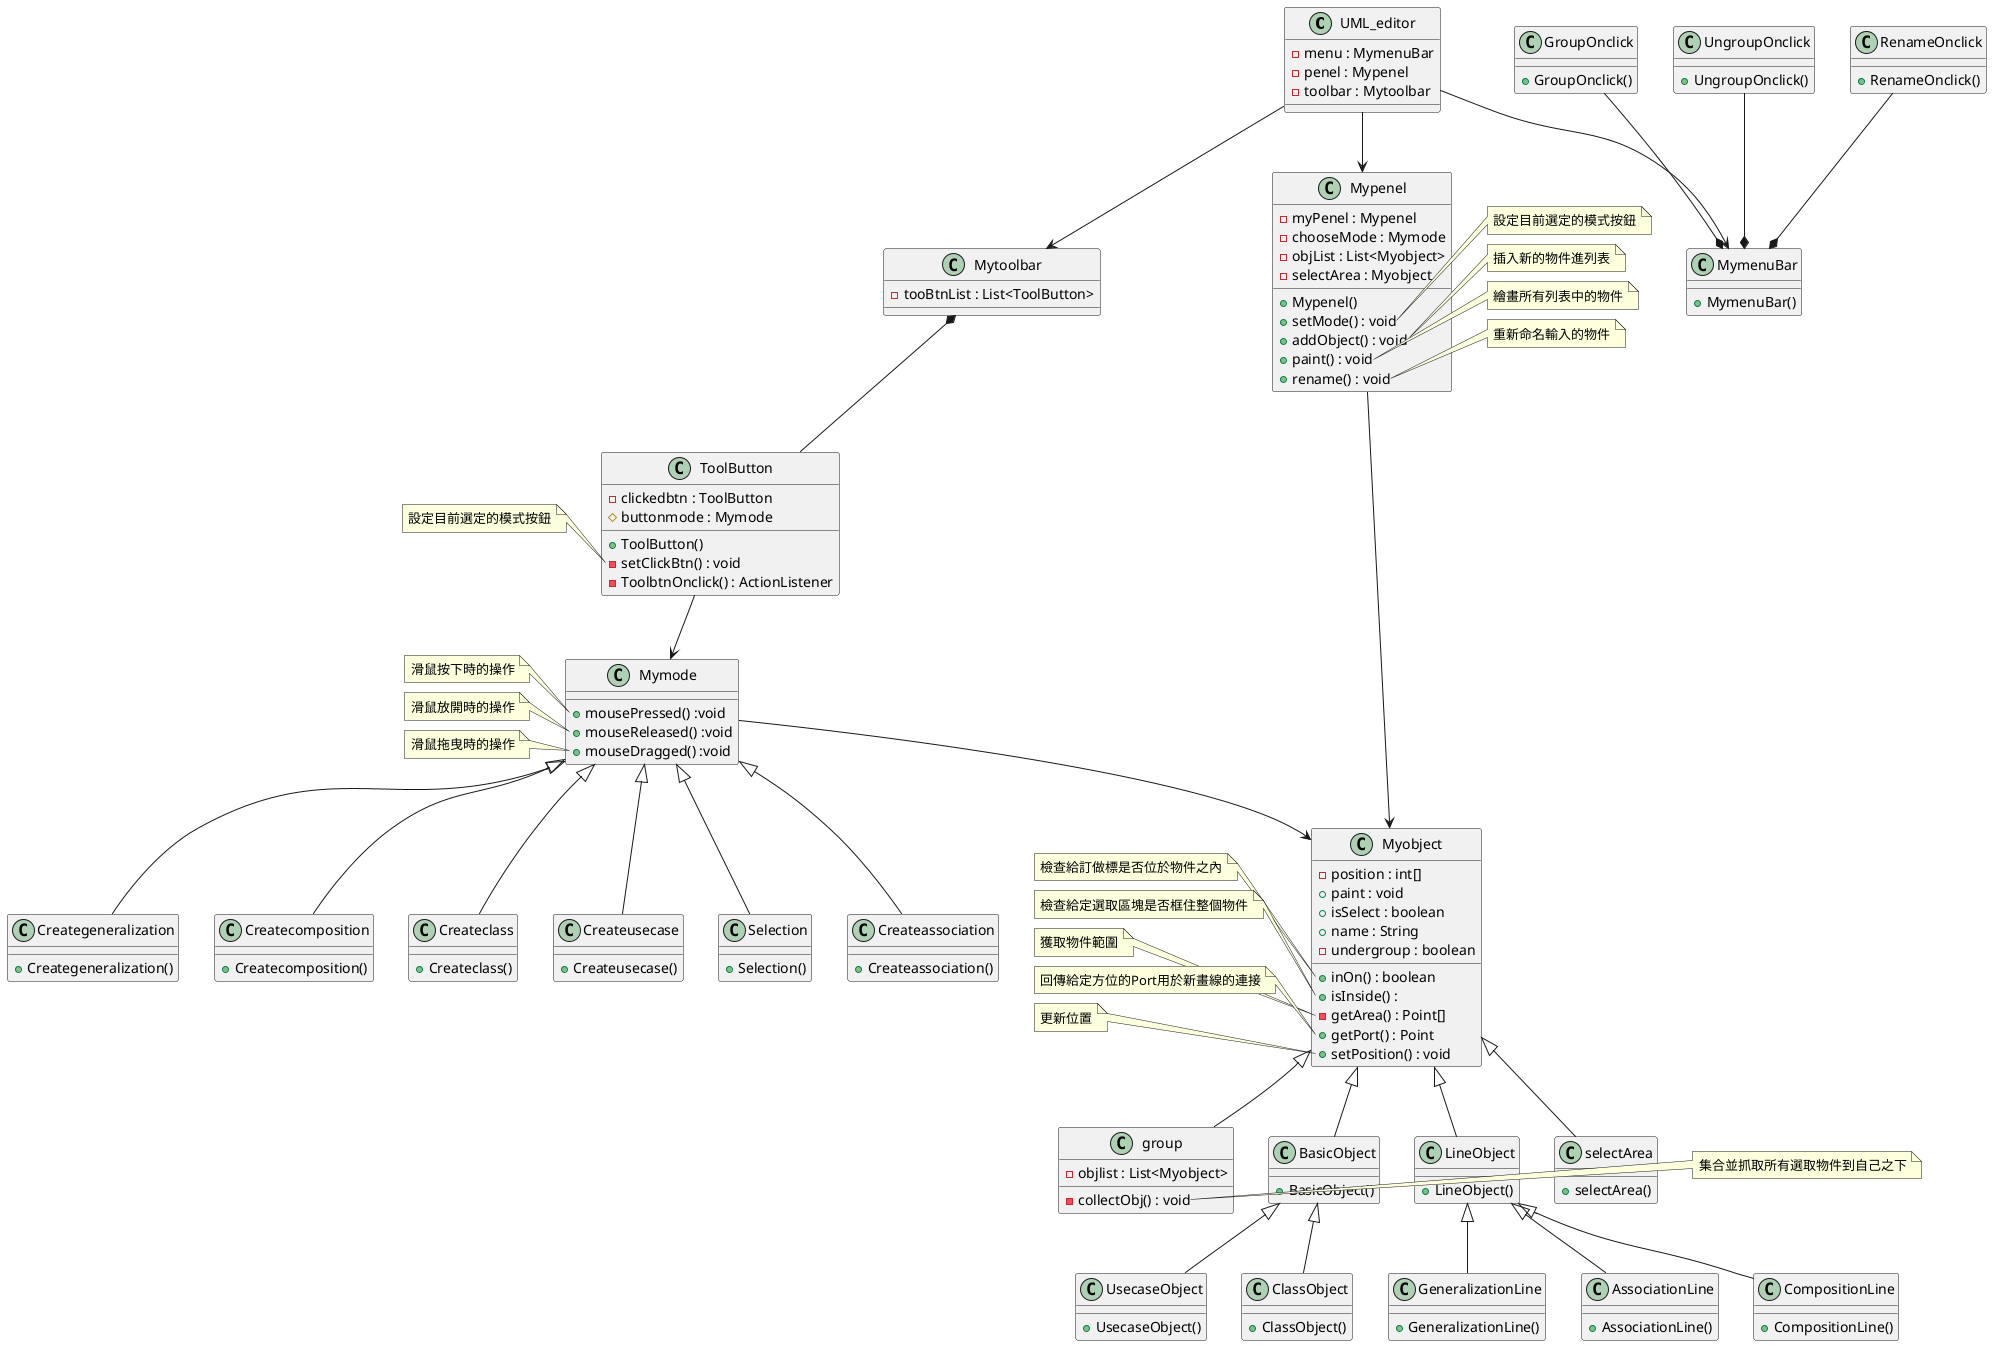 @startuml

class UML_editor {
    - menu : MymenuBar 
    - penel : Mypenel
    - toolbar : Mytoolbar
}

class MymenuBar {
    + MymenuBar()

}

class GroupOnclick {
    + GroupOnclick()
}

class UngroupOnclick {
    + UngroupOnclick()
}

class RenameOnclick {
    + RenameOnclick()
}

GroupOnclick --* MymenuBar
UngroupOnclick --* MymenuBar
RenameOnclick --* MymenuBar

class Mytoolbar {
    -tooBtnList : List<ToolButton>

}

class ToolButton {
    -clickedbtn : ToolButton
    # buttonmode : Mymode
    +ToolButton()
    -setClickBtn() : void
    -ToolbtnOnclick() : ActionListener
}

Mytoolbar *-- ToolButton

class Mymode {
    + mousePressed() :void
    + mouseReleased() :void
    + mouseDragged() :void

}

class Selection {
    + Selection()
}
class Createassociation {
    + Createassociation()
}
class Creategeneralization {
    + Creategeneralization()
}
class Createcomposition {
    + Createcomposition()
}
class Createclass {
    + Createclass()
}
class Createusecase {
    + Createusecase()
}

Mymode <|-- Selection
Mymode <|-- Createassociation
Mymode <|-- Creategeneralization
Mymode <|-- Createcomposition
Mymode <|-- Createclass
Mymode <|-- Createusecase

ToolButton --> Mymode

class Myobject {
    - position : int[]
    + paint : void
    + isSelect : boolean
    + name : String
    + inOn() : boolean
    + isInside() : 
    - undergroup : boolean
    - getArea() : Point[]
    + getPort() : Point
    + setPosition() : void
    
}
class group {
    - objlist : List<Myobject>
    - collectObj() : void
}
class BasicObject {
    + BasicObject()
}
class ClassObject {
    + ClassObject()
}
class UsecaseObject {
    + UsecaseObject()
}

class LineObject {
    + LineObject()
}
class AssociationLine {
    + AssociationLine()
}
class CompositionLine {
    + CompositionLine()
}
class GeneralizationLine {
    + GeneralizationLine()
}

class selectArea{
    + selectArea()
}

Myobject <|-- group
Myobject <|-- BasicObject
Myobject <|-- LineObject
Myobject <|-- selectArea


BasicObject <|-- ClassObject
BasicObject <|-- UsecaseObject
LineObject <|-- AssociationLine
LineObject <|-- CompositionLine
LineObject <|-- GeneralizationLine

class Mypenel {
    - myPenel : Mypenel
    - chooseMode : Mymode
    - objList : List<Myobject> 
    - selectArea : Myobject
    + Mypenel()
    + setMode() : void
    + addObject() : void
    + paint() : void
    + rename() : void

}

UML_editor --> MymenuBar
UML_editor --> Mytoolbar
UML_editor --> Mypenel

Mypenel --> Myobject
Mymode --> Myobject



note left of ToolButton::setClickBtn
設定目前選定的模式按鈕
end note

note right of Mypenel::setMode
設定目前選定的模式按鈕
end note
note right of Mypenel::addObject
插入新的物件進列表
end note
note right of Mypenel::paint
繪畫所有列表中的物件
end note
note right of Mypenel::rename
重新命名輸入的物件
end note

note right of group::collectObj
集合並抓取所有選取物件到自己之下
end note


note left of Myobject::inOn
檢查給訂做標是否位於物件之內
end note
note left of Myobject::isInside
檢查給定選取區塊是否框住整個物件
end note
note left of Myobject::getArea
獲取物件範圍
end note
note left of Myobject::getPort
回傳給定方位的Port用於新畫線的連接
end note
note left of Myobject::setPosition
更新位置
end note
note left of Mymode::mousePressed
滑鼠按下時的操作
end note
note left of Mymode::mouseReleased
滑鼠放開時的操作
end note
note left of Mymode::mouseDragged
滑鼠拖曳時的操作
end note

@enduml